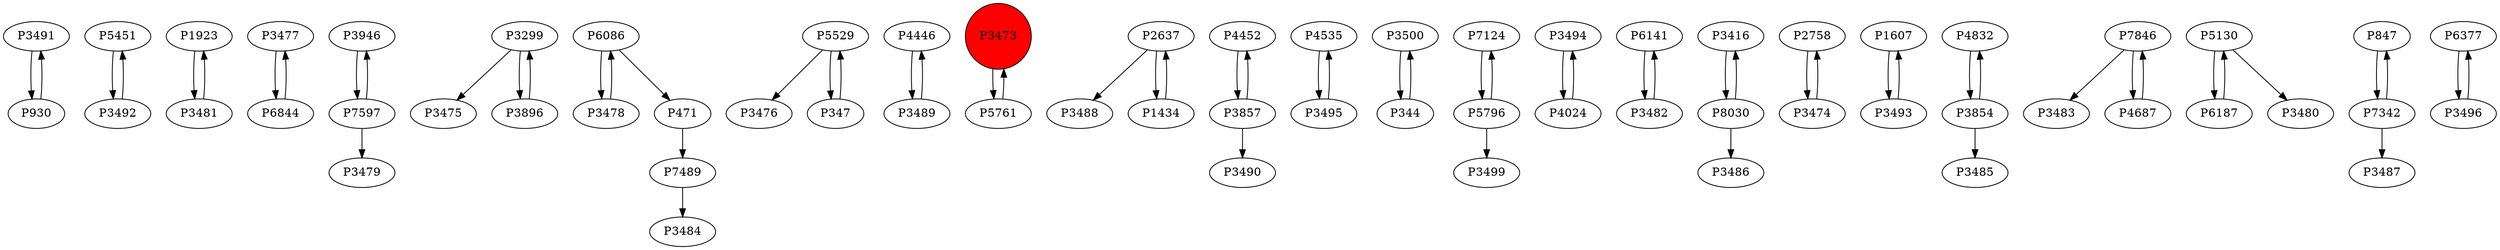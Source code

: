 digraph {
	P3491 -> P930
	P5451 -> P3492
	P1923 -> P3481
	P3477 -> P6844
	P3946 -> P7597
	P3299 -> P3475
	P3299 -> P3896
	P6086 -> P3478
	P5529 -> P3476
	P4446 -> P3489
	P3481 -> P1923
	P3473 -> P5761
	P5529 -> P347
	P2637 -> P3488
	P4452 -> P3857
	P7597 -> P3946
	P4535 -> P3495
	P3500 -> P344
	P7124 -> P5796
	P3494 -> P4024
	P7597 -> P3479
	P6844 -> P3477
	P471 -> P7489
	P6141 -> P3482
	P3416 -> P8030
	P2758 -> P3474
	P1607 -> P3493
	P5796 -> P3499
	P347 -> P5529
	P344 -> P3500
	P3478 -> P6086
	P4832 -> P3854
	P1434 -> P2637
	P5796 -> P7124
	P3857 -> P4452
	P7846 -> P3483
	P3492 -> P5451
	P5130 -> P6187
	P3857 -> P3490
	P4024 -> P3494
	P5761 -> P3473
	P6187 -> P5130
	P3495 -> P4535
	P3493 -> P1607
	P847 -> P7342
	P4687 -> P7846
	P8030 -> P3486
	P3489 -> P4446
	P7846 -> P4687
	P6377 -> P3496
	P8030 -> P3416
	P5130 -> P3480
	P7342 -> P3487
	P2637 -> P1434
	P7489 -> P3484
	P3482 -> P6141
	P930 -> P3491
	P6086 -> P471
	P3854 -> P3485
	P3854 -> P4832
	P3496 -> P6377
	P3474 -> P2758
	P7342 -> P847
	P3896 -> P3299
	P3473 [shape=circle]
	P3473 [style=filled]
	P3473 [fillcolor=red]
}